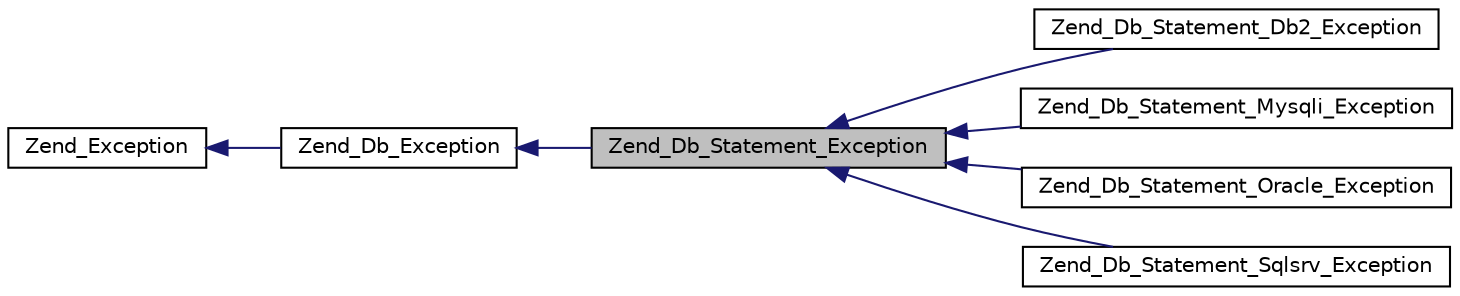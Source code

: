 digraph G
{
  edge [fontname="Helvetica",fontsize="10",labelfontname="Helvetica",labelfontsize="10"];
  node [fontname="Helvetica",fontsize="10",shape=record];
  rankdir="LR";
  Node1 [label="Zend_Db_Statement_Exception",height=0.2,width=0.4,color="black", fillcolor="grey75", style="filled" fontcolor="black"];
  Node2 -> Node1 [dir="back",color="midnightblue",fontsize="10",style="solid",fontname="Helvetica"];
  Node2 [label="Zend_Db_Exception",height=0.2,width=0.4,color="black", fillcolor="white", style="filled",URL="$class_zend___db___exception.html"];
  Node3 -> Node2 [dir="back",color="midnightblue",fontsize="10",style="solid",fontname="Helvetica"];
  Node3 [label="Zend_Exception",height=0.2,width=0.4,color="black", fillcolor="white", style="filled",URL="$class_zend___exception.html"];
  Node1 -> Node4 [dir="back",color="midnightblue",fontsize="10",style="solid",fontname="Helvetica"];
  Node4 [label="Zend_Db_Statement_Db2_Exception",height=0.2,width=0.4,color="black", fillcolor="white", style="filled",URL="$class_zend___db___statement___db2___exception.html"];
  Node1 -> Node5 [dir="back",color="midnightblue",fontsize="10",style="solid",fontname="Helvetica"];
  Node5 [label="Zend_Db_Statement_Mysqli_Exception",height=0.2,width=0.4,color="black", fillcolor="white", style="filled",URL="$class_zend___db___statement___mysqli___exception.html"];
  Node1 -> Node6 [dir="back",color="midnightblue",fontsize="10",style="solid",fontname="Helvetica"];
  Node6 [label="Zend_Db_Statement_Oracle_Exception",height=0.2,width=0.4,color="black", fillcolor="white", style="filled",URL="$class_zend___db___statement___oracle___exception.html"];
  Node1 -> Node7 [dir="back",color="midnightblue",fontsize="10",style="solid",fontname="Helvetica"];
  Node7 [label="Zend_Db_Statement_Sqlsrv_Exception",height=0.2,width=0.4,color="black", fillcolor="white", style="filled",URL="$class_zend___db___statement___sqlsrv___exception.html"];
}

